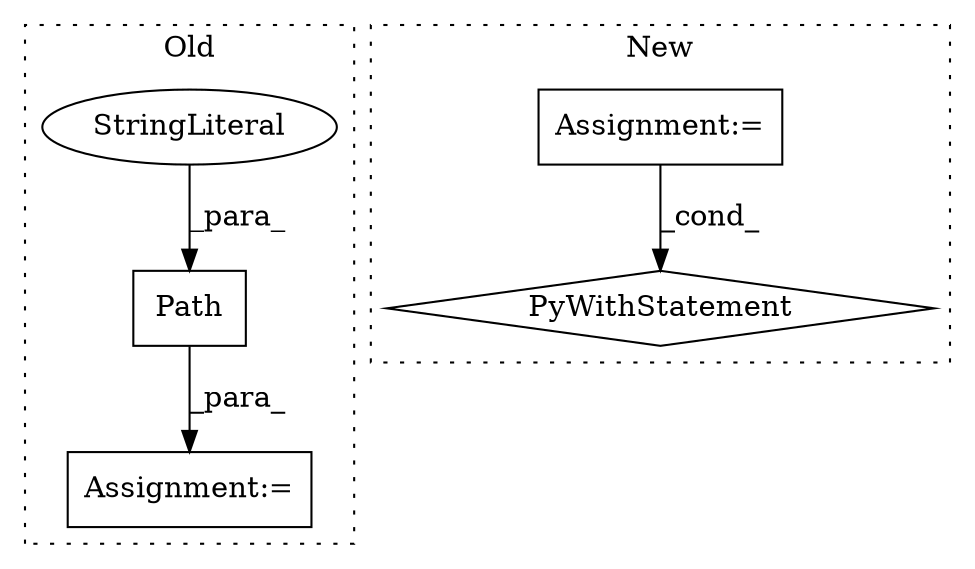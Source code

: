digraph G {
subgraph cluster0 {
1 [label="Path" a="32" s="1140,1169" l="5,1" shape="box"];
3 [label="Assignment:=" a="7" s="1139" l="1" shape="box"];
5 [label="StringLiteral" a="45" s="1152" l="17" shape="ellipse"];
label = "Old";
style="dotted";
}
subgraph cluster1 {
2 [label="PyWithStatement" a="104" s="879,915" l="10,2" shape="diamond"];
4 [label="Assignment:=" a="7" s="291" l="1" shape="box"];
label = "New";
style="dotted";
}
1 -> 3 [label="_para_"];
4 -> 2 [label="_cond_"];
5 -> 1 [label="_para_"];
}